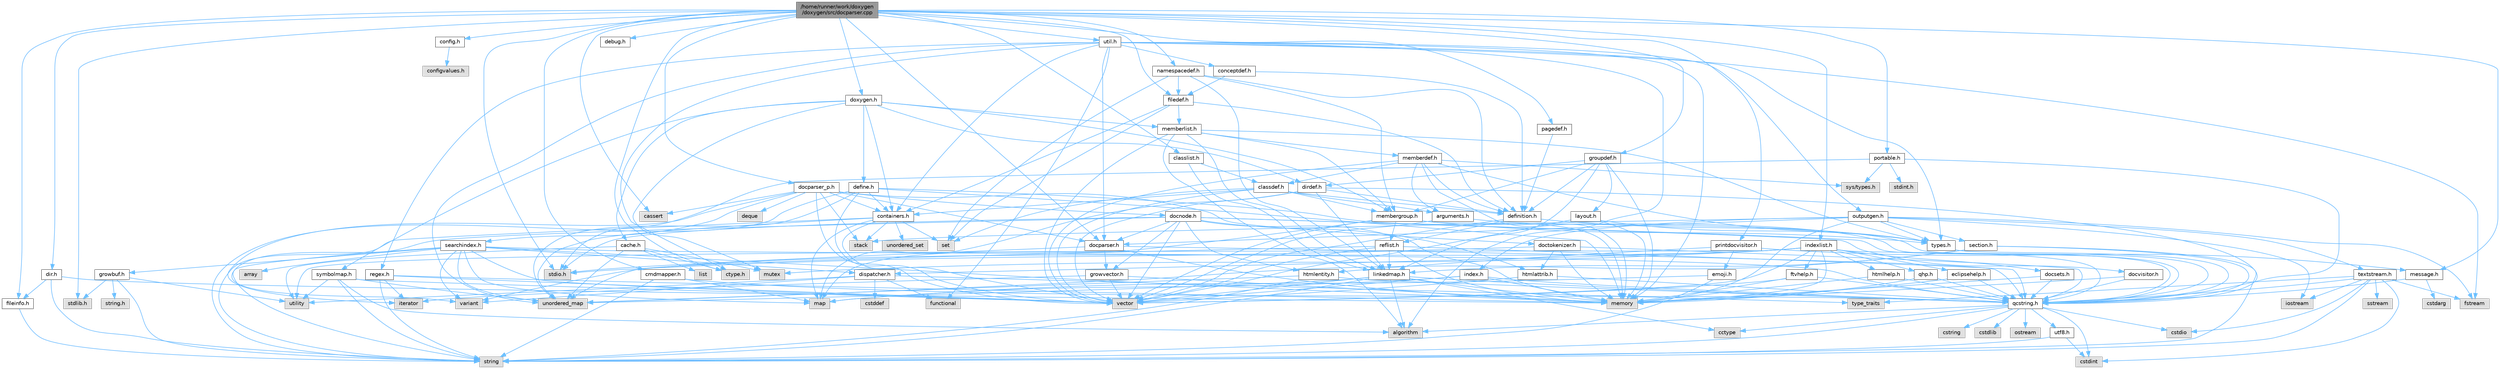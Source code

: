 digraph "/home/runner/work/doxygen/doxygen/src/docparser.cpp"
{
 // INTERACTIVE_SVG=YES
 // LATEX_PDF_SIZE
  bgcolor="transparent";
  edge [fontname=Helvetica,fontsize=10,labelfontname=Helvetica,labelfontsize=10];
  node [fontname=Helvetica,fontsize=10,shape=box,height=0.2,width=0.4];
  Node1 [label="/home/runner/work/doxygen\l/doxygen/src/docparser.cpp",height=0.2,width=0.4,color="gray40", fillcolor="grey60", style="filled", fontcolor="black",tooltip=" "];
  Node1 -> Node2 [color="steelblue1",style="solid"];
  Node2 [label="stdio.h",height=0.2,width=0.4,color="grey60", fillcolor="#E0E0E0", style="filled",tooltip=" "];
  Node1 -> Node3 [color="steelblue1",style="solid"];
  Node3 [label="stdlib.h",height=0.2,width=0.4,color="grey60", fillcolor="#E0E0E0", style="filled",tooltip=" "];
  Node1 -> Node4 [color="steelblue1",style="solid"];
  Node4 [label="cassert",height=0.2,width=0.4,color="grey60", fillcolor="#E0E0E0", style="filled",tooltip=" "];
  Node1 -> Node5 [color="steelblue1",style="solid"];
  Node5 [label="ctype.h",height=0.2,width=0.4,color="grey60", fillcolor="#E0E0E0", style="filled",tooltip=" "];
  Node1 -> Node6 [color="steelblue1",style="solid"];
  Node6 [label="classlist.h",height=0.2,width=0.4,color="grey40", fillcolor="white", style="filled",URL="$d2/df8/classlist_8h.html",tooltip=" "];
  Node6 -> Node7 [color="steelblue1",style="solid"];
  Node7 [label="linkedmap.h",height=0.2,width=0.4,color="grey40", fillcolor="white", style="filled",URL="$da/de1/linkedmap_8h.html",tooltip=" "];
  Node7 -> Node8 [color="steelblue1",style="solid"];
  Node8 [label="unordered_map",height=0.2,width=0.4,color="grey60", fillcolor="#E0E0E0", style="filled",tooltip=" "];
  Node7 -> Node9 [color="steelblue1",style="solid"];
  Node9 [label="vector",height=0.2,width=0.4,color="grey60", fillcolor="#E0E0E0", style="filled",tooltip=" "];
  Node7 -> Node10 [color="steelblue1",style="solid"];
  Node10 [label="memory",height=0.2,width=0.4,color="grey60", fillcolor="#E0E0E0", style="filled",tooltip=" "];
  Node7 -> Node11 [color="steelblue1",style="solid"];
  Node11 [label="string",height=0.2,width=0.4,color="grey60", fillcolor="#E0E0E0", style="filled",tooltip=" "];
  Node7 -> Node12 [color="steelblue1",style="solid"];
  Node12 [label="algorithm",height=0.2,width=0.4,color="grey60", fillcolor="#E0E0E0", style="filled",tooltip=" "];
  Node7 -> Node13 [color="steelblue1",style="solid"];
  Node13 [label="cctype",height=0.2,width=0.4,color="grey60", fillcolor="#E0E0E0", style="filled",tooltip=" "];
  Node7 -> Node14 [color="steelblue1",style="solid"];
  Node14 [label="qcstring.h",height=0.2,width=0.4,color="grey40", fillcolor="white", style="filled",URL="$d7/d5c/qcstring_8h.html",tooltip=" "];
  Node14 -> Node11 [color="steelblue1",style="solid"];
  Node14 -> Node12 [color="steelblue1",style="solid"];
  Node14 -> Node13 [color="steelblue1",style="solid"];
  Node14 -> Node15 [color="steelblue1",style="solid"];
  Node15 [label="cstring",height=0.2,width=0.4,color="grey60", fillcolor="#E0E0E0", style="filled",tooltip=" "];
  Node14 -> Node16 [color="steelblue1",style="solid"];
  Node16 [label="cstdio",height=0.2,width=0.4,color="grey60", fillcolor="#E0E0E0", style="filled",tooltip=" "];
  Node14 -> Node17 [color="steelblue1",style="solid"];
  Node17 [label="cstdlib",height=0.2,width=0.4,color="grey60", fillcolor="#E0E0E0", style="filled",tooltip=" "];
  Node14 -> Node18 [color="steelblue1",style="solid"];
  Node18 [label="cstdint",height=0.2,width=0.4,color="grey60", fillcolor="#E0E0E0", style="filled",tooltip=" "];
  Node14 -> Node19 [color="steelblue1",style="solid"];
  Node19 [label="ostream",height=0.2,width=0.4,color="grey60", fillcolor="#E0E0E0", style="filled",tooltip=" "];
  Node14 -> Node20 [color="steelblue1",style="solid"];
  Node20 [label="utf8.h",height=0.2,width=0.4,color="grey40", fillcolor="white", style="filled",URL="$db/d7c/utf8_8h.html",tooltip="Various UTF8 related helper functions."];
  Node20 -> Node18 [color="steelblue1",style="solid"];
  Node20 -> Node11 [color="steelblue1",style="solid"];
  Node6 -> Node21 [color="steelblue1",style="solid"];
  Node21 [label="classdef.h",height=0.2,width=0.4,color="grey40", fillcolor="white", style="filled",URL="$d1/da6/classdef_8h.html",tooltip=" "];
  Node21 -> Node9 [color="steelblue1",style="solid"];
  Node21 -> Node22 [color="steelblue1",style="solid"];
  Node22 [label="set",height=0.2,width=0.4,color="grey60", fillcolor="#E0E0E0", style="filled",tooltip=" "];
  Node21 -> Node23 [color="steelblue1",style="solid"];
  Node23 [label="containers.h",height=0.2,width=0.4,color="grey40", fillcolor="white", style="filled",URL="$d5/d75/containers_8h.html",tooltip=" "];
  Node23 -> Node9 [color="steelblue1",style="solid"];
  Node23 -> Node11 [color="steelblue1",style="solid"];
  Node23 -> Node22 [color="steelblue1",style="solid"];
  Node23 -> Node24 [color="steelblue1",style="solid"];
  Node24 [label="map",height=0.2,width=0.4,color="grey60", fillcolor="#E0E0E0", style="filled",tooltip=" "];
  Node23 -> Node25 [color="steelblue1",style="solid"];
  Node25 [label="unordered_set",height=0.2,width=0.4,color="grey60", fillcolor="#E0E0E0", style="filled",tooltip=" "];
  Node23 -> Node8 [color="steelblue1",style="solid"];
  Node23 -> Node26 [color="steelblue1",style="solid"];
  Node26 [label="stack",height=0.2,width=0.4,color="grey60", fillcolor="#E0E0E0", style="filled",tooltip=" "];
  Node21 -> Node27 [color="steelblue1",style="solid"];
  Node27 [label="definition.h",height=0.2,width=0.4,color="grey40", fillcolor="white", style="filled",URL="$df/da1/definition_8h.html",tooltip=" "];
  Node27 -> Node9 [color="steelblue1",style="solid"];
  Node27 -> Node28 [color="steelblue1",style="solid"];
  Node28 [label="types.h",height=0.2,width=0.4,color="grey40", fillcolor="white", style="filled",URL="$d9/d49/types_8h.html",tooltip="This file contains a number of basic enums and types."];
  Node28 -> Node14 [color="steelblue1",style="solid"];
  Node27 -> Node29 [color="steelblue1",style="solid"];
  Node29 [label="reflist.h",height=0.2,width=0.4,color="grey40", fillcolor="white", style="filled",URL="$d1/d02/reflist_8h.html",tooltip=" "];
  Node29 -> Node9 [color="steelblue1",style="solid"];
  Node29 -> Node8 [color="steelblue1",style="solid"];
  Node29 -> Node10 [color="steelblue1",style="solid"];
  Node29 -> Node14 [color="steelblue1",style="solid"];
  Node29 -> Node7 [color="steelblue1",style="solid"];
  Node21 -> Node30 [color="steelblue1",style="solid"];
  Node30 [label="arguments.h",height=0.2,width=0.4,color="grey40", fillcolor="white", style="filled",URL="$df/d9b/arguments_8h.html",tooltip=" "];
  Node30 -> Node9 [color="steelblue1",style="solid"];
  Node30 -> Node14 [color="steelblue1",style="solid"];
  Node21 -> Node31 [color="steelblue1",style="solid"];
  Node31 [label="membergroup.h",height=0.2,width=0.4,color="grey40", fillcolor="white", style="filled",URL="$d9/d11/membergroup_8h.html",tooltip=" "];
  Node31 -> Node9 [color="steelblue1",style="solid"];
  Node31 -> Node24 [color="steelblue1",style="solid"];
  Node31 -> Node10 [color="steelblue1",style="solid"];
  Node31 -> Node28 [color="steelblue1",style="solid"];
  Node31 -> Node29 [color="steelblue1",style="solid"];
  Node1 -> Node32 [color="steelblue1",style="solid"];
  Node32 [label="cmdmapper.h",height=0.2,width=0.4,color="grey40", fillcolor="white", style="filled",URL="$d3/d42/cmdmapper_8h.html",tooltip=" "];
  Node32 -> Node24 [color="steelblue1",style="solid"];
  Node32 -> Node11 [color="steelblue1",style="solid"];
  Node32 -> Node14 [color="steelblue1",style="solid"];
  Node1 -> Node33 [color="steelblue1",style="solid"];
  Node33 [label="config.h",height=0.2,width=0.4,color="grey40", fillcolor="white", style="filled",URL="$db/d16/config_8h.html",tooltip=" "];
  Node33 -> Node34 [color="steelblue1",style="solid"];
  Node34 [label="configvalues.h",height=0.2,width=0.4,color="grey60", fillcolor="#E0E0E0", style="filled",tooltip=" "];
  Node1 -> Node35 [color="steelblue1",style="solid"];
  Node35 [label="debug.h",height=0.2,width=0.4,color="grey40", fillcolor="white", style="filled",URL="$db/d16/debug_8h.html",tooltip=" "];
  Node1 -> Node36 [color="steelblue1",style="solid"];
  Node36 [label="dir.h",height=0.2,width=0.4,color="grey40", fillcolor="white", style="filled",URL="$df/d9c/dir_8h.html",tooltip=" "];
  Node36 -> Node11 [color="steelblue1",style="solid"];
  Node36 -> Node10 [color="steelblue1",style="solid"];
  Node36 -> Node37 [color="steelblue1",style="solid"];
  Node37 [label="fileinfo.h",height=0.2,width=0.4,color="grey40", fillcolor="white", style="filled",URL="$df/d45/fileinfo_8h.html",tooltip=" "];
  Node37 -> Node11 [color="steelblue1",style="solid"];
  Node1 -> Node38 [color="steelblue1",style="solid"];
  Node38 [label="docparser.h",height=0.2,width=0.4,color="grey40", fillcolor="white", style="filled",URL="$de/d9c/docparser_8h.html",tooltip=" "];
  Node38 -> Node2 [color="steelblue1",style="solid"];
  Node38 -> Node10 [color="steelblue1",style="solid"];
  Node38 -> Node14 [color="steelblue1",style="solid"];
  Node38 -> Node39 [color="steelblue1",style="solid"];
  Node39 [label="growvector.h",height=0.2,width=0.4,color="grey40", fillcolor="white", style="filled",URL="$d7/d50/growvector_8h.html",tooltip=" "];
  Node39 -> Node9 [color="steelblue1",style="solid"];
  Node39 -> Node10 [color="steelblue1",style="solid"];
  Node39 -> Node40 [color="steelblue1",style="solid"];
  Node40 [label="iterator",height=0.2,width=0.4,color="grey60", fillcolor="#E0E0E0", style="filled",tooltip=" "];
  Node1 -> Node41 [color="steelblue1",style="solid"];
  Node41 [label="docparser_p.h",height=0.2,width=0.4,color="grey40", fillcolor="white", style="filled",URL="$df/dc9/docparser__p_8h.html",tooltip="Private header shared between docparser.cpp and docnode.cpp."];
  Node41 -> Node4 [color="steelblue1",style="solid"];
  Node41 -> Node26 [color="steelblue1",style="solid"];
  Node41 -> Node40 [color="steelblue1",style="solid"];
  Node41 -> Node9 [color="steelblue1",style="solid"];
  Node41 -> Node42 [color="steelblue1",style="solid"];
  Node42 [label="deque",height=0.2,width=0.4,color="grey60", fillcolor="#E0E0E0", style="filled",tooltip=" "];
  Node41 -> Node23 [color="steelblue1",style="solid"];
  Node41 -> Node38 [color="steelblue1",style="solid"];
  Node41 -> Node43 [color="steelblue1",style="solid"];
  Node43 [label="docnode.h",height=0.2,width=0.4,color="grey40", fillcolor="white", style="filled",URL="$de/d2b/docnode_8h.html",tooltip=" "];
  Node43 -> Node2 [color="steelblue1",style="solid"];
  Node43 -> Node9 [color="steelblue1",style="solid"];
  Node43 -> Node10 [color="steelblue1",style="solid"];
  Node43 -> Node44 [color="steelblue1",style="solid"];
  Node44 [label="variant",height=0.2,width=0.4,color="grey60", fillcolor="#E0E0E0", style="filled",tooltip=" "];
  Node43 -> Node14 [color="steelblue1",style="solid"];
  Node43 -> Node45 [color="steelblue1",style="solid"];
  Node45 [label="docvisitor.h",height=0.2,width=0.4,color="grey40", fillcolor="white", style="filled",URL="$d2/d3c/docvisitor_8h.html",tooltip=" "];
  Node45 -> Node10 [color="steelblue1",style="solid"];
  Node45 -> Node14 [color="steelblue1",style="solid"];
  Node43 -> Node38 [color="steelblue1",style="solid"];
  Node43 -> Node46 [color="steelblue1",style="solid"];
  Node46 [label="htmlattrib.h",height=0.2,width=0.4,color="grey40", fillcolor="white", style="filled",URL="$d0/d73/htmlattrib_8h.html",tooltip=" "];
  Node46 -> Node9 [color="steelblue1",style="solid"];
  Node46 -> Node14 [color="steelblue1",style="solid"];
  Node43 -> Node47 [color="steelblue1",style="solid"];
  Node47 [label="htmlentity.h",height=0.2,width=0.4,color="grey40", fillcolor="white", style="filled",URL="$db/dc6/htmlentity_8h.html",tooltip=" "];
  Node47 -> Node8 [color="steelblue1",style="solid"];
  Node47 -> Node11 [color="steelblue1",style="solid"];
  Node47 -> Node14 [color="steelblue1",style="solid"];
  Node43 -> Node39 [color="steelblue1",style="solid"];
  Node41 -> Node48 [color="steelblue1",style="solid"];
  Node48 [label="doctokenizer.h",height=0.2,width=0.4,color="grey40", fillcolor="white", style="filled",URL="$d0/d0c/doctokenizer_8h.html",tooltip=" "];
  Node48 -> Node2 [color="steelblue1",style="solid"];
  Node48 -> Node10 [color="steelblue1",style="solid"];
  Node48 -> Node46 [color="steelblue1",style="solid"];
  Node48 -> Node14 [color="steelblue1",style="solid"];
  Node41 -> Node49 [color="steelblue1",style="solid"];
  Node49 [label="searchindex.h",height=0.2,width=0.4,color="grey40", fillcolor="white", style="filled",URL="$de/d07/searchindex_8h.html",tooltip="Web server based search engine."];
  Node49 -> Node10 [color="steelblue1",style="solid"];
  Node49 -> Node9 [color="steelblue1",style="solid"];
  Node49 -> Node24 [color="steelblue1",style="solid"];
  Node49 -> Node8 [color="steelblue1",style="solid"];
  Node49 -> Node11 [color="steelblue1",style="solid"];
  Node49 -> Node50 [color="steelblue1",style="solid"];
  Node50 [label="array",height=0.2,width=0.4,color="grey60", fillcolor="#E0E0E0", style="filled",tooltip=" "];
  Node49 -> Node44 [color="steelblue1",style="solid"];
  Node49 -> Node14 [color="steelblue1",style="solid"];
  Node49 -> Node51 [color="steelblue1",style="solid"];
  Node51 [label="growbuf.h",height=0.2,width=0.4,color="grey40", fillcolor="white", style="filled",URL="$dd/d72/growbuf_8h.html",tooltip=" "];
  Node51 -> Node52 [color="steelblue1",style="solid"];
  Node52 [label="utility",height=0.2,width=0.4,color="grey60", fillcolor="#E0E0E0", style="filled",tooltip=" "];
  Node51 -> Node3 [color="steelblue1",style="solid"];
  Node51 -> Node53 [color="steelblue1",style="solid"];
  Node53 [label="string.h",height=0.2,width=0.4,color="grey60", fillcolor="#E0E0E0", style="filled",tooltip=" "];
  Node51 -> Node11 [color="steelblue1",style="solid"];
  Node49 -> Node54 [color="steelblue1",style="solid"];
  Node54 [label="dispatcher.h",height=0.2,width=0.4,color="grey40", fillcolor="white", style="filled",URL="$da/d73/dispatcher_8h.html",tooltip=" "];
  Node54 -> Node55 [color="steelblue1",style="solid"];
  Node55 [label="cstddef",height=0.2,width=0.4,color="grey60", fillcolor="#E0E0E0", style="filled",tooltip=" "];
  Node54 -> Node52 [color="steelblue1",style="solid"];
  Node54 -> Node56 [color="steelblue1",style="solid"];
  Node56 [label="functional",height=0.2,width=0.4,color="grey60", fillcolor="#E0E0E0", style="filled",tooltip=" "];
  Node54 -> Node44 [color="steelblue1",style="solid"];
  Node54 -> Node57 [color="steelblue1",style="solid"];
  Node57 [label="type_traits",height=0.2,width=0.4,color="grey60", fillcolor="#E0E0E0", style="filled",tooltip=" "];
  Node1 -> Node58 [color="steelblue1",style="solid"];
  Node58 [label="doxygen.h",height=0.2,width=0.4,color="grey40", fillcolor="white", style="filled",URL="$d1/da1/doxygen_8h.html",tooltip=" "];
  Node58 -> Node59 [color="steelblue1",style="solid"];
  Node59 [label="mutex",height=0.2,width=0.4,color="grey60", fillcolor="#E0E0E0", style="filled",tooltip=" "];
  Node58 -> Node23 [color="steelblue1",style="solid"];
  Node58 -> Node31 [color="steelblue1",style="solid"];
  Node58 -> Node60 [color="steelblue1",style="solid"];
  Node60 [label="dirdef.h",height=0.2,width=0.4,color="grey40", fillcolor="white", style="filled",URL="$d6/d15/dirdef_8h.html",tooltip=" "];
  Node60 -> Node9 [color="steelblue1",style="solid"];
  Node60 -> Node24 [color="steelblue1",style="solid"];
  Node60 -> Node14 [color="steelblue1",style="solid"];
  Node60 -> Node7 [color="steelblue1",style="solid"];
  Node60 -> Node27 [color="steelblue1",style="solid"];
  Node58 -> Node61 [color="steelblue1",style="solid"];
  Node61 [label="memberlist.h",height=0.2,width=0.4,color="grey40", fillcolor="white", style="filled",URL="$dd/d78/memberlist_8h.html",tooltip=" "];
  Node61 -> Node9 [color="steelblue1",style="solid"];
  Node61 -> Node12 [color="steelblue1",style="solid"];
  Node61 -> Node62 [color="steelblue1",style="solid"];
  Node62 [label="memberdef.h",height=0.2,width=0.4,color="grey40", fillcolor="white", style="filled",URL="$d4/d46/memberdef_8h.html",tooltip=" "];
  Node62 -> Node9 [color="steelblue1",style="solid"];
  Node62 -> Node10 [color="steelblue1",style="solid"];
  Node62 -> Node63 [color="steelblue1",style="solid"];
  Node63 [label="sys/types.h",height=0.2,width=0.4,color="grey60", fillcolor="#E0E0E0", style="filled",tooltip=" "];
  Node62 -> Node28 [color="steelblue1",style="solid"];
  Node62 -> Node27 [color="steelblue1",style="solid"];
  Node62 -> Node30 [color="steelblue1",style="solid"];
  Node62 -> Node21 [color="steelblue1",style="solid"];
  Node61 -> Node7 [color="steelblue1",style="solid"];
  Node61 -> Node28 [color="steelblue1",style="solid"];
  Node61 -> Node31 [color="steelblue1",style="solid"];
  Node58 -> Node64 [color="steelblue1",style="solid"];
  Node64 [label="define.h",height=0.2,width=0.4,color="grey40", fillcolor="white", style="filled",URL="$df/d67/define_8h.html",tooltip=" "];
  Node64 -> Node9 [color="steelblue1",style="solid"];
  Node64 -> Node10 [color="steelblue1",style="solid"];
  Node64 -> Node11 [color="steelblue1",style="solid"];
  Node64 -> Node8 [color="steelblue1",style="solid"];
  Node64 -> Node14 [color="steelblue1",style="solid"];
  Node64 -> Node23 [color="steelblue1",style="solid"];
  Node58 -> Node65 [color="steelblue1",style="solid"];
  Node65 [label="cache.h",height=0.2,width=0.4,color="grey40", fillcolor="white", style="filled",URL="$d3/d26/cache_8h.html",tooltip=" "];
  Node65 -> Node66 [color="steelblue1",style="solid"];
  Node66 [label="list",height=0.2,width=0.4,color="grey60", fillcolor="#E0E0E0", style="filled",tooltip=" "];
  Node65 -> Node8 [color="steelblue1",style="solid"];
  Node65 -> Node59 [color="steelblue1",style="solid"];
  Node65 -> Node52 [color="steelblue1",style="solid"];
  Node65 -> Node5 [color="steelblue1",style="solid"];
  Node58 -> Node67 [color="steelblue1",style="solid"];
  Node67 [label="symbolmap.h",height=0.2,width=0.4,color="grey40", fillcolor="white", style="filled",URL="$d7/ddd/symbolmap_8h.html",tooltip=" "];
  Node67 -> Node12 [color="steelblue1",style="solid"];
  Node67 -> Node8 [color="steelblue1",style="solid"];
  Node67 -> Node9 [color="steelblue1",style="solid"];
  Node67 -> Node11 [color="steelblue1",style="solid"];
  Node67 -> Node52 [color="steelblue1",style="solid"];
  Node1 -> Node68 [color="steelblue1",style="solid"];
  Node68 [label="filedef.h",height=0.2,width=0.4,color="grey40", fillcolor="white", style="filled",URL="$d4/d3a/filedef_8h.html",tooltip=" "];
  Node68 -> Node22 [color="steelblue1",style="solid"];
  Node68 -> Node27 [color="steelblue1",style="solid"];
  Node68 -> Node61 [color="steelblue1",style="solid"];
  Node68 -> Node23 [color="steelblue1",style="solid"];
  Node1 -> Node37 [color="steelblue1",style="solid"];
  Node1 -> Node69 [color="steelblue1",style="solid"];
  Node69 [label="groupdef.h",height=0.2,width=0.4,color="grey40", fillcolor="white", style="filled",URL="$d1/de6/groupdef_8h.html",tooltip=" "];
  Node69 -> Node10 [color="steelblue1",style="solid"];
  Node69 -> Node27 [color="steelblue1",style="solid"];
  Node69 -> Node60 [color="steelblue1",style="solid"];
  Node69 -> Node70 [color="steelblue1",style="solid"];
  Node70 [label="layout.h",height=0.2,width=0.4,color="grey40", fillcolor="white", style="filled",URL="$db/d51/layout_8h.html",tooltip=" "];
  Node70 -> Node10 [color="steelblue1",style="solid"];
  Node70 -> Node9 [color="steelblue1",style="solid"];
  Node70 -> Node28 [color="steelblue1",style="solid"];
  Node69 -> Node31 [color="steelblue1",style="solid"];
  Node69 -> Node7 [color="steelblue1",style="solid"];
  Node1 -> Node71 [color="steelblue1",style="solid"];
  Node71 [label="namespacedef.h",height=0.2,width=0.4,color="grey40", fillcolor="white", style="filled",URL="$d7/d97/namespacedef_8h.html",tooltip=" "];
  Node71 -> Node22 [color="steelblue1",style="solid"];
  Node71 -> Node27 [color="steelblue1",style="solid"];
  Node71 -> Node68 [color="steelblue1",style="solid"];
  Node71 -> Node7 [color="steelblue1",style="solid"];
  Node71 -> Node31 [color="steelblue1",style="solid"];
  Node1 -> Node72 [color="steelblue1",style="solid"];
  Node72 [label="message.h",height=0.2,width=0.4,color="grey40", fillcolor="white", style="filled",URL="$d2/d0d/message_8h.html",tooltip=" "];
  Node72 -> Node73 [color="steelblue1",style="solid"];
  Node73 [label="cstdarg",height=0.2,width=0.4,color="grey60", fillcolor="#E0E0E0", style="filled",tooltip=" "];
  Node72 -> Node14 [color="steelblue1",style="solid"];
  Node1 -> Node74 [color="steelblue1",style="solid"];
  Node74 [label="pagedef.h",height=0.2,width=0.4,color="grey40", fillcolor="white", style="filled",URL="$dd/d66/pagedef_8h.html",tooltip=" "];
  Node74 -> Node27 [color="steelblue1",style="solid"];
  Node1 -> Node75 [color="steelblue1",style="solid"];
  Node75 [label="portable.h",height=0.2,width=0.4,color="grey40", fillcolor="white", style="filled",URL="$d2/de2/portable_8h.html",tooltip="Portable versions of functions that are platform dependent."];
  Node75 -> Node2 [color="steelblue1",style="solid"];
  Node75 -> Node63 [color="steelblue1",style="solid"];
  Node75 -> Node76 [color="steelblue1",style="solid"];
  Node76 [label="stdint.h",height=0.2,width=0.4,color="grey60", fillcolor="#E0E0E0", style="filled",tooltip=" "];
  Node75 -> Node14 [color="steelblue1",style="solid"];
  Node1 -> Node77 [color="steelblue1",style="solid"];
  Node77 [label="printdocvisitor.h",height=0.2,width=0.4,color="grey40", fillcolor="white", style="filled",URL="$db/d73/printdocvisitor_8h.html",tooltip=" "];
  Node77 -> Node47 [color="steelblue1",style="solid"];
  Node77 -> Node78 [color="steelblue1",style="solid"];
  Node78 [label="emoji.h",height=0.2,width=0.4,color="grey40", fillcolor="white", style="filled",URL="$d6/dd3/emoji_8h.html",tooltip=" "];
  Node78 -> Node24 [color="steelblue1",style="solid"];
  Node78 -> Node11 [color="steelblue1",style="solid"];
  Node77 -> Node72 [color="steelblue1",style="solid"];
  Node1 -> Node79 [color="steelblue1",style="solid"];
  Node79 [label="util.h",height=0.2,width=0.4,color="grey40", fillcolor="white", style="filled",URL="$d8/d3c/util_8h.html",tooltip="A bunch of utility functions."];
  Node79 -> Node10 [color="steelblue1",style="solid"];
  Node79 -> Node8 [color="steelblue1",style="solid"];
  Node79 -> Node12 [color="steelblue1",style="solid"];
  Node79 -> Node56 [color="steelblue1",style="solid"];
  Node79 -> Node80 [color="steelblue1",style="solid"];
  Node80 [label="fstream",height=0.2,width=0.4,color="grey60", fillcolor="#E0E0E0", style="filled",tooltip=" "];
  Node79 -> Node5 [color="steelblue1",style="solid"];
  Node79 -> Node28 [color="steelblue1",style="solid"];
  Node79 -> Node38 [color="steelblue1",style="solid"];
  Node79 -> Node23 [color="steelblue1",style="solid"];
  Node79 -> Node81 [color="steelblue1",style="solid"];
  Node81 [label="outputgen.h",height=0.2,width=0.4,color="grey40", fillcolor="white", style="filled",URL="$df/d06/outputgen_8h.html",tooltip=" "];
  Node81 -> Node10 [color="steelblue1",style="solid"];
  Node81 -> Node26 [color="steelblue1",style="solid"];
  Node81 -> Node82 [color="steelblue1",style="solid"];
  Node82 [label="iostream",height=0.2,width=0.4,color="grey60", fillcolor="#E0E0E0", style="filled",tooltip=" "];
  Node81 -> Node80 [color="steelblue1",style="solid"];
  Node81 -> Node28 [color="steelblue1",style="solid"];
  Node81 -> Node83 [color="steelblue1",style="solid"];
  Node83 [label="index.h",height=0.2,width=0.4,color="grey40", fillcolor="white", style="filled",URL="$d1/db5/index_8h.html",tooltip=" "];
  Node83 -> Node10 [color="steelblue1",style="solid"];
  Node83 -> Node9 [color="steelblue1",style="solid"];
  Node83 -> Node24 [color="steelblue1",style="solid"];
  Node83 -> Node14 [color="steelblue1",style="solid"];
  Node81 -> Node84 [color="steelblue1",style="solid"];
  Node84 [label="section.h",height=0.2,width=0.4,color="grey40", fillcolor="white", style="filled",URL="$d1/d2a/section_8h.html",tooltip=" "];
  Node84 -> Node11 [color="steelblue1",style="solid"];
  Node84 -> Node8 [color="steelblue1",style="solid"];
  Node84 -> Node14 [color="steelblue1",style="solid"];
  Node84 -> Node7 [color="steelblue1",style="solid"];
  Node81 -> Node85 [color="steelblue1",style="solid"];
  Node85 [label="textstream.h",height=0.2,width=0.4,color="grey40", fillcolor="white", style="filled",URL="$d4/d7d/textstream_8h.html",tooltip=" "];
  Node85 -> Node11 [color="steelblue1",style="solid"];
  Node85 -> Node82 [color="steelblue1",style="solid"];
  Node85 -> Node86 [color="steelblue1",style="solid"];
  Node86 [label="sstream",height=0.2,width=0.4,color="grey60", fillcolor="#E0E0E0", style="filled",tooltip=" "];
  Node85 -> Node18 [color="steelblue1",style="solid"];
  Node85 -> Node16 [color="steelblue1",style="solid"];
  Node85 -> Node80 [color="steelblue1",style="solid"];
  Node85 -> Node57 [color="steelblue1",style="solid"];
  Node85 -> Node14 [color="steelblue1",style="solid"];
  Node81 -> Node38 [color="steelblue1",style="solid"];
  Node79 -> Node87 [color="steelblue1",style="solid"];
  Node87 [label="regex.h",height=0.2,width=0.4,color="grey40", fillcolor="white", style="filled",URL="$d1/d21/regex_8h.html",tooltip=" "];
  Node87 -> Node10 [color="steelblue1",style="solid"];
  Node87 -> Node11 [color="steelblue1",style="solid"];
  Node87 -> Node9 [color="steelblue1",style="solid"];
  Node87 -> Node40 [color="steelblue1",style="solid"];
  Node79 -> Node88 [color="steelblue1",style="solid"];
  Node88 [label="conceptdef.h",height=0.2,width=0.4,color="grey40", fillcolor="white", style="filled",URL="$da/df1/conceptdef_8h.html",tooltip=" "];
  Node88 -> Node27 [color="steelblue1",style="solid"];
  Node88 -> Node68 [color="steelblue1",style="solid"];
  Node1 -> Node89 [color="steelblue1",style="solid"];
  Node89 [label="indexlist.h",height=0.2,width=0.4,color="grey40", fillcolor="white", style="filled",URL="$d5/d61/indexlist_8h.html",tooltip=" "];
  Node89 -> Node52 [color="steelblue1",style="solid"];
  Node89 -> Node9 [color="steelblue1",style="solid"];
  Node89 -> Node10 [color="steelblue1",style="solid"];
  Node89 -> Node59 [color="steelblue1",style="solid"];
  Node89 -> Node44 [color="steelblue1",style="solid"];
  Node89 -> Node14 [color="steelblue1",style="solid"];
  Node89 -> Node54 [color="steelblue1",style="solid"];
  Node89 -> Node90 [color="steelblue1",style="solid"];
  Node90 [label="docsets.h",height=0.2,width=0.4,color="grey40", fillcolor="white", style="filled",URL="$d1/db2/docsets_8h.html",tooltip=" "];
  Node90 -> Node10 [color="steelblue1",style="solid"];
  Node90 -> Node14 [color="steelblue1",style="solid"];
  Node89 -> Node91 [color="steelblue1",style="solid"];
  Node91 [label="eclipsehelp.h",height=0.2,width=0.4,color="grey40", fillcolor="white", style="filled",URL="$db/d9e/eclipsehelp_8h.html",tooltip=" "];
  Node91 -> Node10 [color="steelblue1",style="solid"];
  Node91 -> Node14 [color="steelblue1",style="solid"];
  Node89 -> Node92 [color="steelblue1",style="solid"];
  Node92 [label="ftvhelp.h",height=0.2,width=0.4,color="grey40", fillcolor="white", style="filled",URL="$d2/d4a/ftvhelp_8h.html",tooltip=" "];
  Node92 -> Node10 [color="steelblue1",style="solid"];
  Node92 -> Node9 [color="steelblue1",style="solid"];
  Node92 -> Node14 [color="steelblue1",style="solid"];
  Node89 -> Node93 [color="steelblue1",style="solid"];
  Node93 [label="htmlhelp.h",height=0.2,width=0.4,color="grey40", fillcolor="white", style="filled",URL="$d8/dc3/htmlhelp_8h.html",tooltip=" "];
  Node93 -> Node10 [color="steelblue1",style="solid"];
  Node93 -> Node14 [color="steelblue1",style="solid"];
  Node89 -> Node94 [color="steelblue1",style="solid"];
  Node94 [label="qhp.h",height=0.2,width=0.4,color="grey40", fillcolor="white", style="filled",URL="$dc/d20/qhp_8h.html",tooltip=" "];
  Node94 -> Node10 [color="steelblue1",style="solid"];
  Node94 -> Node14 [color="steelblue1",style="solid"];
}
